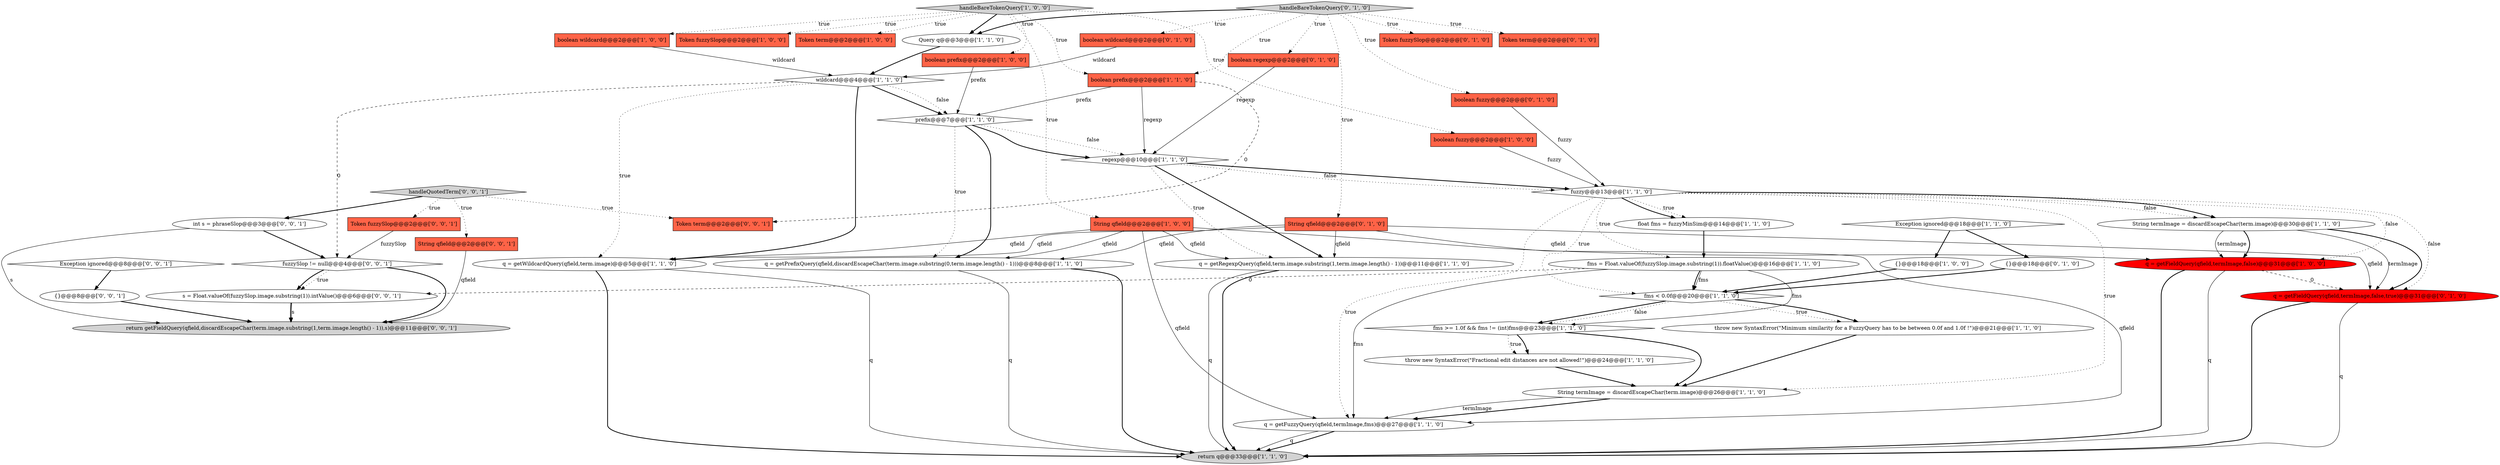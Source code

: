digraph {
3 [style = filled, label = "String termImage = discardEscapeChar(term.image)@@@30@@@['1', '1', '0']", fillcolor = white, shape = ellipse image = "AAA0AAABBB1BBB"];
42 [style = filled, label = "Token fuzzySlop@@@2@@@['0', '0', '1']", fillcolor = tomato, shape = box image = "AAA0AAABBB3BBB"];
0 [style = filled, label = "q = getWildcardQuery(qfield,term.image)@@@5@@@['1', '1', '0']", fillcolor = white, shape = ellipse image = "AAA0AAABBB1BBB"];
15 [style = filled, label = "boolean prefix@@@2@@@['1', '0', '0']", fillcolor = tomato, shape = box image = "AAA0AAABBB1BBB"];
14 [style = filled, label = "float fms = fuzzyMinSim@@@14@@@['1', '1', '0']", fillcolor = white, shape = ellipse image = "AAA0AAABBB1BBB"];
18 [style = filled, label = "boolean prefix@@@2@@@['1', '1', '0']", fillcolor = tomato, shape = box image = "AAA0AAABBB1BBB"];
22 [style = filled, label = "fuzzy@@@13@@@['1', '1', '0']", fillcolor = white, shape = diamond image = "AAA0AAABBB1BBB"];
25 [style = filled, label = "Exception ignored@@@18@@@['1', '1', '0']", fillcolor = white, shape = diamond image = "AAA0AAABBB1BBB"];
37 [style = filled, label = "String qfield@@@2@@@['0', '1', '0']", fillcolor = tomato, shape = box image = "AAA0AAABBB2BBB"];
40 [style = filled, label = "{}@@@8@@@['0', '0', '1']", fillcolor = white, shape = ellipse image = "AAA0AAABBB3BBB"];
8 [style = filled, label = "regexp@@@10@@@['1', '1', '0']", fillcolor = white, shape = diamond image = "AAA0AAABBB1BBB"];
35 [style = filled, label = "boolean fuzzy@@@2@@@['0', '1', '0']", fillcolor = tomato, shape = box image = "AAA0AAABBB2BBB"];
47 [style = filled, label = "return getFieldQuery(qfield,discardEscapeChar(term.image.substring(1,term.image.length() - 1)),s)@@@11@@@['0', '0', '1']", fillcolor = lightgray, shape = ellipse image = "AAA0AAABBB3BBB"];
9 [style = filled, label = "{}@@@18@@@['1', '0', '0']", fillcolor = white, shape = ellipse image = "AAA0AAABBB1BBB"];
43 [style = filled, label = "Token term@@@2@@@['0', '0', '1']", fillcolor = tomato, shape = box image = "AAA0AAABBB3BBB"];
44 [style = filled, label = "Exception ignored@@@8@@@['0', '0', '1']", fillcolor = white, shape = diamond image = "AAA0AAABBB3BBB"];
17 [style = filled, label = "wildcard@@@4@@@['1', '1', '0']", fillcolor = white, shape = diamond image = "AAA0AAABBB1BBB"];
16 [style = filled, label = "fms < 0.0f@@@20@@@['1', '1', '0']", fillcolor = white, shape = diamond image = "AAA0AAABBB1BBB"];
29 [style = filled, label = "handleBareTokenQuery['0', '1', '0']", fillcolor = lightgray, shape = diamond image = "AAA0AAABBB2BBB"];
34 [style = filled, label = "boolean wildcard@@@2@@@['0', '1', '0']", fillcolor = tomato, shape = box image = "AAA0AAABBB2BBB"];
12 [style = filled, label = "q = getFuzzyQuery(qfield,termImage,fms)@@@27@@@['1', '1', '0']", fillcolor = white, shape = ellipse image = "AAA0AAABBB1BBB"];
1 [style = filled, label = "Query q@@@3@@@['1', '1', '0']", fillcolor = white, shape = ellipse image = "AAA0AAABBB1BBB"];
23 [style = filled, label = "throw new SyntaxError(\"Fractional edit distances are not allowed!\")@@@24@@@['1', '1', '0']", fillcolor = white, shape = ellipse image = "AAA0AAABBB1BBB"];
27 [style = filled, label = "handleBareTokenQuery['1', '0', '0']", fillcolor = lightgray, shape = diamond image = "AAA0AAABBB1BBB"];
32 [style = filled, label = "q = getFieldQuery(qfield,termImage,false,true)@@@31@@@['0', '1', '0']", fillcolor = red, shape = ellipse image = "AAA1AAABBB2BBB"];
26 [style = filled, label = "prefix@@@7@@@['1', '1', '0']", fillcolor = white, shape = diamond image = "AAA0AAABBB1BBB"];
10 [style = filled, label = "q = getPrefixQuery(qfield,discardEscapeChar(term.image.substring(0,term.image.length() - 1)))@@@8@@@['1', '1', '0']", fillcolor = white, shape = ellipse image = "AAA0AAABBB1BBB"];
45 [style = filled, label = "int s = phraseSlop@@@3@@@['0', '0', '1']", fillcolor = white, shape = ellipse image = "AAA0AAABBB3BBB"];
5 [style = filled, label = "boolean fuzzy@@@2@@@['1', '0', '0']", fillcolor = tomato, shape = box image = "AAA0AAABBB1BBB"];
28 [style = filled, label = "String termImage = discardEscapeChar(term.image)@@@26@@@['1', '1', '0']", fillcolor = white, shape = ellipse image = "AAA0AAABBB1BBB"];
4 [style = filled, label = "q = getRegexpQuery(qfield,term.image.substring(1,term.image.length() - 1))@@@11@@@['1', '1', '0']", fillcolor = white, shape = ellipse image = "AAA0AAABBB1BBB"];
46 [style = filled, label = "s = Float.valueOf(fuzzySlop.image.substring(1)).intValue()@@@6@@@['0', '0', '1']", fillcolor = white, shape = ellipse image = "AAA0AAABBB3BBB"];
2 [style = filled, label = "throw new SyntaxError(\"Minimum similarity for a FuzzyQuery has to be between 0.0f and 1.0f !\")@@@21@@@['1', '1', '0']", fillcolor = white, shape = ellipse image = "AAA0AAABBB1BBB"];
6 [style = filled, label = "boolean wildcard@@@2@@@['1', '0', '0']", fillcolor = tomato, shape = box image = "AAA0AAABBB1BBB"];
11 [style = filled, label = "String qfield@@@2@@@['1', '0', '0']", fillcolor = tomato, shape = box image = "AAA0AAABBB1BBB"];
21 [style = filled, label = "return q@@@33@@@['1', '1', '0']", fillcolor = lightgray, shape = ellipse image = "AAA0AAABBB1BBB"];
24 [style = filled, label = "fms = Float.valueOf(fuzzySlop.image.substring(1)).floatValue()@@@16@@@['1', '1', '0']", fillcolor = white, shape = ellipse image = "AAA0AAABBB1BBB"];
19 [style = filled, label = "q = getFieldQuery(qfield,termImage,false)@@@31@@@['1', '0', '0']", fillcolor = red, shape = ellipse image = "AAA1AAABBB1BBB"];
39 [style = filled, label = "fuzzySlop != null@@@4@@@['0', '0', '1']", fillcolor = white, shape = diamond image = "AAA0AAABBB3BBB"];
38 [style = filled, label = "String qfield@@@2@@@['0', '0', '1']", fillcolor = tomato, shape = box image = "AAA0AAABBB3BBB"];
33 [style = filled, label = "Token fuzzySlop@@@2@@@['0', '1', '0']", fillcolor = tomato, shape = box image = "AAA0AAABBB2BBB"];
36 [style = filled, label = "boolean regexp@@@2@@@['0', '1', '0']", fillcolor = tomato, shape = box image = "AAA0AAABBB2BBB"];
7 [style = filled, label = "Token fuzzySlop@@@2@@@['1', '0', '0']", fillcolor = tomato, shape = box image = "AAA0AAABBB1BBB"];
31 [style = filled, label = "{}@@@18@@@['0', '1', '0']", fillcolor = white, shape = ellipse image = "AAA0AAABBB2BBB"];
30 [style = filled, label = "Token term@@@2@@@['0', '1', '0']", fillcolor = tomato, shape = box image = "AAA0AAABBB2BBB"];
41 [style = filled, label = "handleQuotedTerm['0', '0', '1']", fillcolor = lightgray, shape = diamond image = "AAA0AAABBB3BBB"];
20 [style = filled, label = "fms >= 1.0f && fms != (int)fms@@@23@@@['1', '1', '0']", fillcolor = white, shape = diamond image = "AAA0AAABBB1BBB"];
13 [style = filled, label = "Token term@@@2@@@['1', '0', '0']", fillcolor = tomato, shape = box image = "AAA0AAABBB1BBB"];
18->43 [style = dashed, label="0"];
14->24 [style = bold, label=""];
5->22 [style = solid, label="fuzzy"];
24->20 [style = solid, label="fms"];
11->0 [style = solid, label="qfield"];
26->10 [style = bold, label=""];
11->10 [style = solid, label="qfield"];
24->12 [style = solid, label="fms"];
27->15 [style = dotted, label="true"];
41->38 [style = dotted, label="true"];
18->8 [style = solid, label="regexp"];
8->4 [style = dotted, label="true"];
9->16 [style = bold, label=""];
22->14 [style = dotted, label="true"];
25->31 [style = bold, label=""];
23->28 [style = bold, label=""];
26->8 [style = dotted, label="false"];
3->19 [style = bold, label=""];
24->16 [style = solid, label="fms"];
22->16 [style = dotted, label="true"];
40->47 [style = bold, label=""];
41->43 [style = dotted, label="true"];
37->10 [style = solid, label="qfield"];
39->46 [style = dotted, label="true"];
41->45 [style = bold, label=""];
34->17 [style = solid, label="wildcard"];
39->47 [style = bold, label=""];
41->42 [style = dotted, label="true"];
8->4 [style = bold, label=""];
29->1 [style = bold, label=""];
27->18 [style = dotted, label="true"];
2->28 [style = bold, label=""];
29->36 [style = dotted, label="true"];
12->21 [style = solid, label="q"];
3->19 [style = solid, label="termImage"];
45->47 [style = solid, label="s"];
29->18 [style = dotted, label="true"];
22->3 [style = dotted, label="false"];
11->19 [style = solid, label="qfield"];
12->21 [style = bold, label=""];
24->46 [style = dashed, label="0"];
4->21 [style = bold, label=""];
10->21 [style = solid, label="q"];
0->21 [style = bold, label=""];
10->21 [style = bold, label=""];
22->24 [style = dotted, label="true"];
1->17 [style = bold, label=""];
8->22 [style = bold, label=""];
42->39 [style = solid, label="fuzzySlop"];
20->23 [style = bold, label=""];
8->22 [style = dotted, label="false"];
37->0 [style = solid, label="qfield"];
19->32 [style = dashed, label="0"];
22->14 [style = bold, label=""];
16->20 [style = bold, label=""];
3->32 [style = solid, label="termImage"];
17->39 [style = dashed, label="0"];
39->46 [style = bold, label=""];
4->21 [style = solid, label="q"];
29->34 [style = dotted, label="true"];
25->9 [style = bold, label=""];
28->12 [style = solid, label="termImage"];
26->8 [style = bold, label=""];
27->13 [style = dotted, label="true"];
28->12 [style = bold, label=""];
36->8 [style = solid, label="regexp"];
46->47 [style = solid, label="s"];
32->21 [style = solid, label="q"];
17->0 [style = bold, label=""];
11->4 [style = solid, label="qfield"];
37->12 [style = solid, label="qfield"];
20->23 [style = dotted, label="true"];
11->12 [style = solid, label="qfield"];
38->47 [style = solid, label="qfield"];
45->39 [style = bold, label=""];
19->21 [style = bold, label=""];
18->26 [style = solid, label="prefix"];
22->19 [style = dotted, label="false"];
17->0 [style = dotted, label="true"];
17->26 [style = bold, label=""];
27->1 [style = bold, label=""];
32->21 [style = bold, label=""];
16->2 [style = dotted, label="true"];
27->5 [style = dotted, label="true"];
22->32 [style = dotted, label="false"];
31->16 [style = bold, label=""];
19->21 [style = solid, label="q"];
0->21 [style = solid, label="q"];
20->28 [style = bold, label=""];
44->40 [style = bold, label=""];
22->28 [style = dotted, label="true"];
35->22 [style = solid, label="fuzzy"];
16->2 [style = bold, label=""];
29->37 [style = dotted, label="true"];
46->47 [style = bold, label=""];
6->17 [style = solid, label="wildcard"];
27->11 [style = dotted, label="true"];
22->12 [style = dotted, label="true"];
22->3 [style = bold, label=""];
24->16 [style = bold, label=""];
16->20 [style = dotted, label="false"];
27->7 [style = dotted, label="true"];
37->32 [style = solid, label="qfield"];
15->26 [style = solid, label="prefix"];
26->10 [style = dotted, label="true"];
17->26 [style = dotted, label="false"];
29->30 [style = dotted, label="true"];
29->33 [style = dotted, label="true"];
27->6 [style = dotted, label="true"];
3->32 [style = bold, label=""];
29->35 [style = dotted, label="true"];
37->4 [style = solid, label="qfield"];
}
